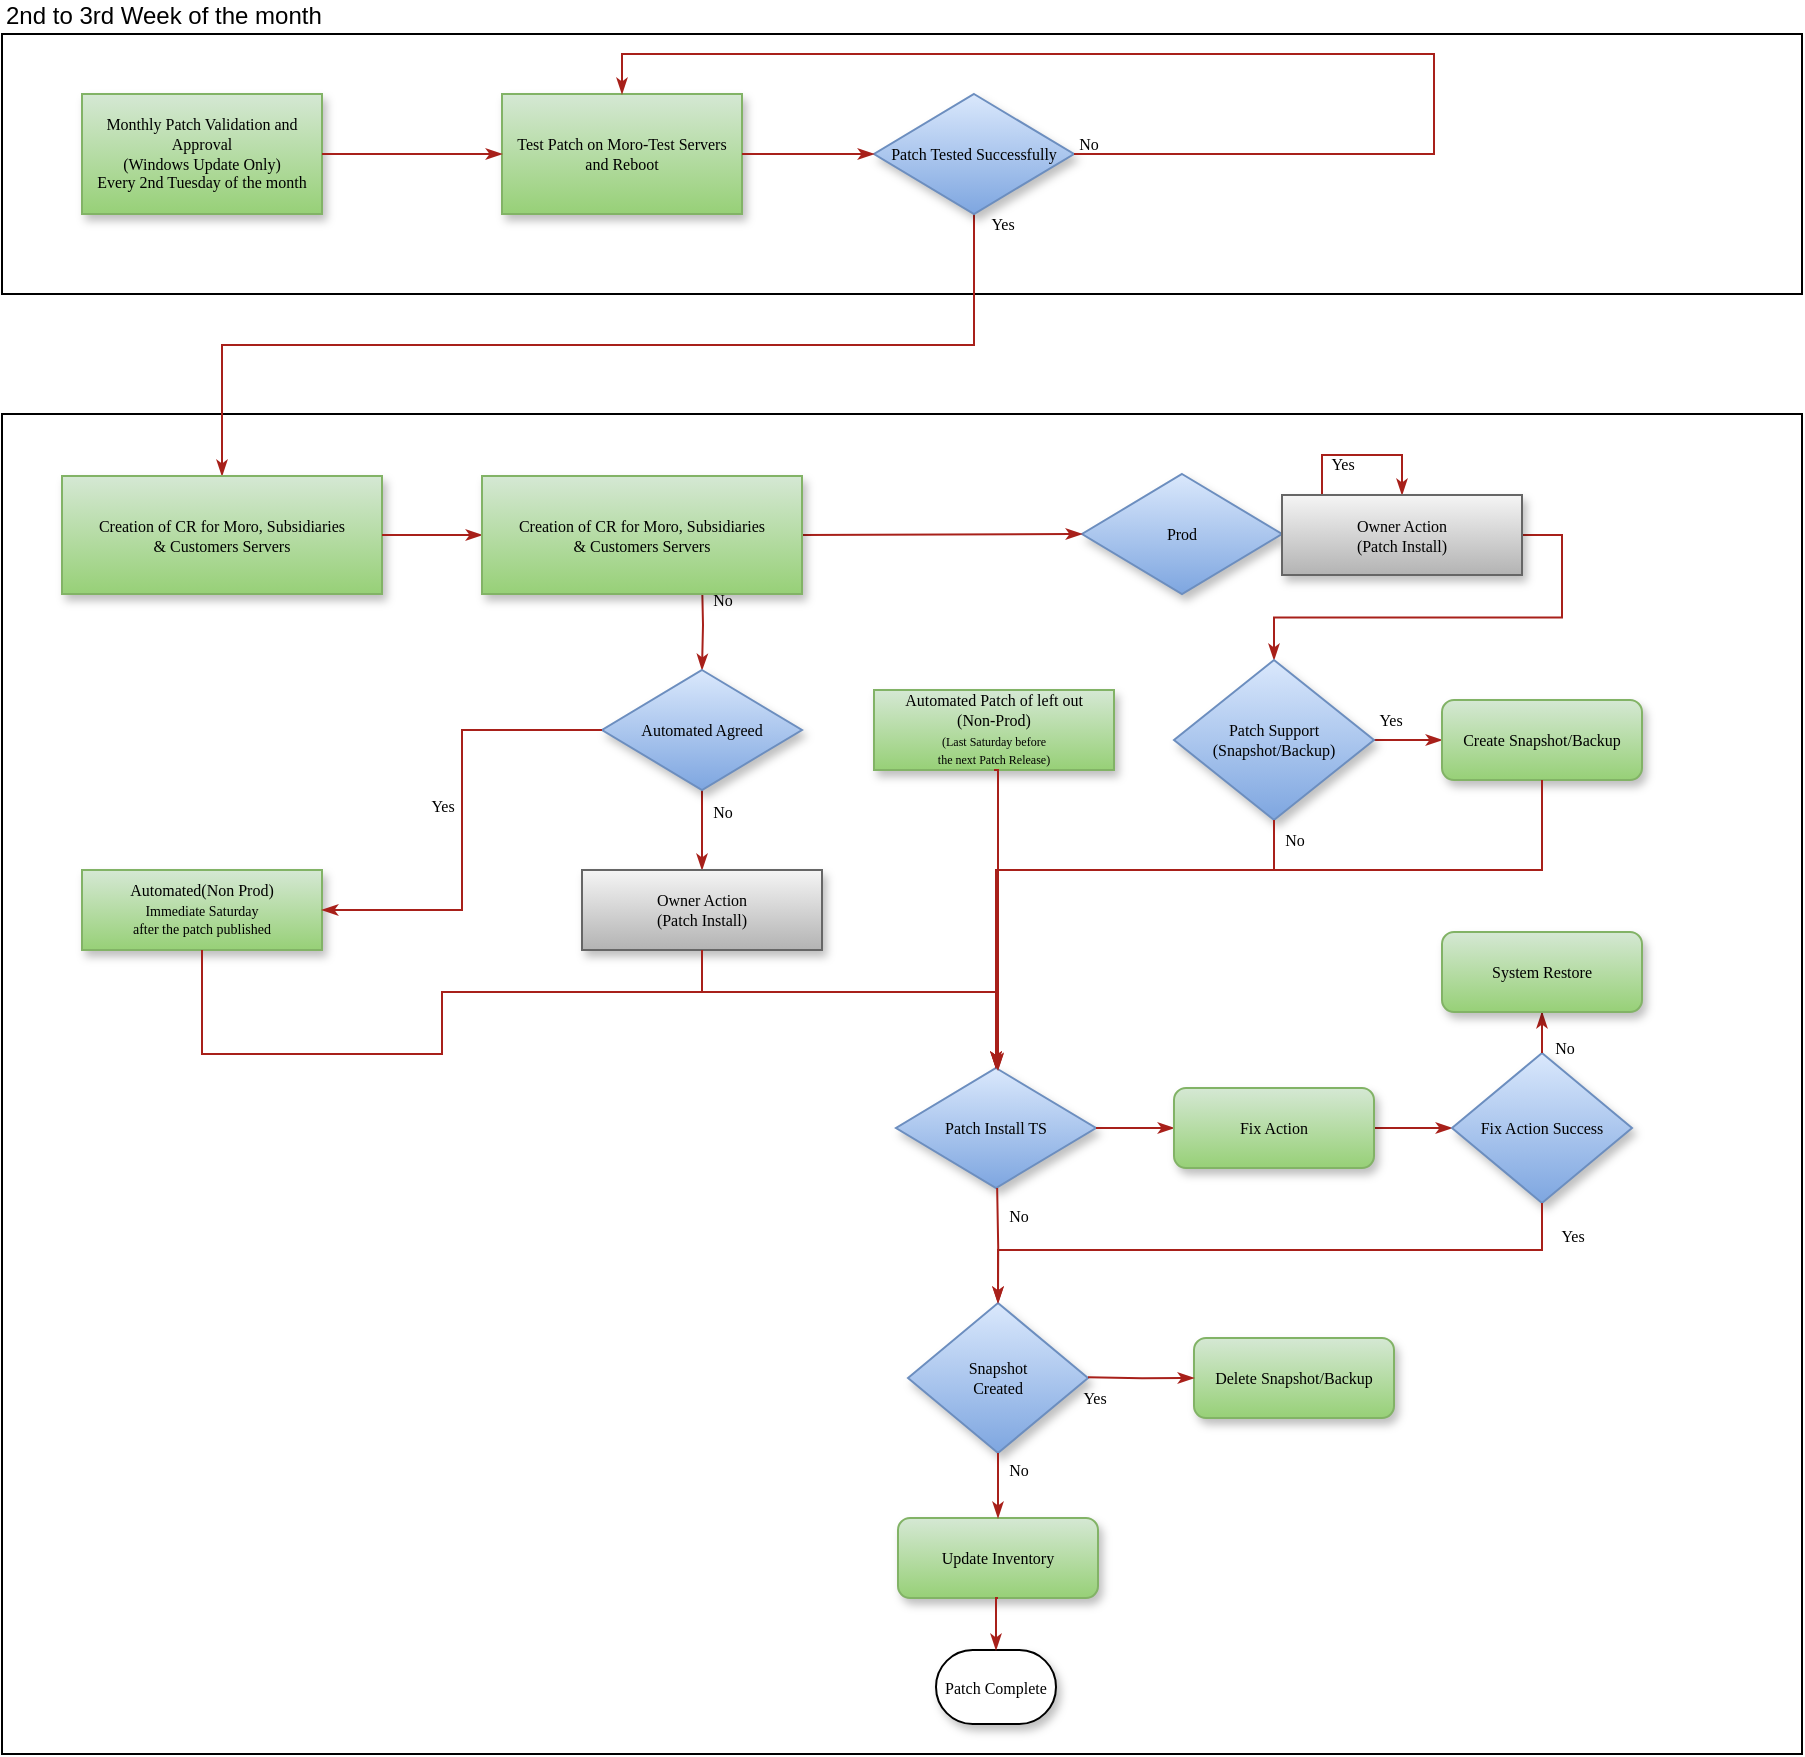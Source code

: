 <mxfile version="22.1.15" type="github">
  <diagram name="Page-1" id="Tljo83vDUWO-DJYBNV3H">
    <mxGraphModel dx="956" dy="541" grid="1" gridSize="10" guides="1" tooltips="1" connect="1" arrows="1" fold="1" page="1" pageScale="1" pageWidth="1100" pageHeight="850" math="0" shadow="0">
      <root>
        <mxCell id="0" />
        <mxCell id="1" parent="0" />
        <mxCell id="nDvihrp2ujsLI_aoQkw4-47" value="" style="rounded=0;whiteSpace=wrap;html=1;" vertex="1" parent="1">
          <mxGeometry x="40" y="230" width="900" height="670" as="geometry" />
        </mxCell>
        <mxCell id="nDvihrp2ujsLI_aoQkw4-44" value="2nd to 3rd Week of the month" style="rounded=0;whiteSpace=wrap;html=1;align=left;labelPosition=center;verticalLabelPosition=top;verticalAlign=bottom;" vertex="1" parent="1">
          <mxGeometry x="40" y="40" width="900" height="130" as="geometry" />
        </mxCell>
        <mxCell id="nDvihrp2ujsLI_aoQkw4-1" value="Yes" style="edgeStyle=orthogonalEdgeStyle;rounded=0;html=1;labelBackgroundColor=none;startSize=5;endArrow=classicThin;endFill=1;endSize=5;jettySize=auto;orthogonalLoop=1;strokeWidth=1;fontFamily=Verdana;fontSize=8;entryX=0.5;entryY=0;entryDx=0;entryDy=0;strokeColor=#A8201A;fontColor=default;exitX=0.5;exitY=1;exitDx=0;exitDy=0;" edge="1" parent="1" source="nDvihrp2ujsLI_aoQkw4-42" target="nDvihrp2ujsLI_aoQkw4-14">
          <mxGeometry x="-0.982" y="14" relative="1" as="geometry">
            <mxPoint as="offset" />
          </mxGeometry>
        </mxCell>
        <mxCell id="nDvihrp2ujsLI_aoQkw4-2" value="Monthly Patch Validation and Approval&lt;br style=&quot;border-color: var(--border-color);&quot;&gt;(Windows Update Only)&lt;br&gt;Every 2nd Tuesday of the month" style="rounded=0;whiteSpace=wrap;html=1;shadow=1;labelBackgroundColor=none;strokeWidth=1;fontFamily=Verdana;fontSize=8;align=center;fillColor=#d5e8d4;strokeColor=#82b366;gradientColor=#97d077;" vertex="1" parent="1">
          <mxGeometry x="80" y="70" width="120" height="60" as="geometry" />
        </mxCell>
        <mxCell id="nDvihrp2ujsLI_aoQkw4-3" value="No" style="edgeStyle=orthogonalEdgeStyle;rounded=0;html=1;labelBackgroundColor=none;startSize=5;endArrow=classicThin;endFill=1;endSize=5;jettySize=auto;orthogonalLoop=1;strokeWidth=1;fontFamily=Verdana;fontSize=8;entryX=0.5;entryY=0;entryDx=0;entryDy=0;strokeColor=#A8201A;fontColor=default;" edge="1" parent="1" target="nDvihrp2ujsLI_aoQkw4-16">
          <mxGeometry x="-0.517" y="10" relative="1" as="geometry">
            <mxPoint as="offset" />
            <Array as="points" />
            <mxPoint x="390" y="312.0" as="sourcePoint" />
          </mxGeometry>
        </mxCell>
        <mxCell id="nDvihrp2ujsLI_aoQkw4-4" value="Prod" style="rhombus;whiteSpace=wrap;html=1;rounded=0;shadow=1;labelBackgroundColor=none;strokeWidth=1;fontFamily=Verdana;fontSize=8;align=center;fillColor=#dae8fc;strokeColor=#6c8ebf;gradientColor=#7ea6e0;" vertex="1" parent="1">
          <mxGeometry x="580" y="260" width="100" height="60" as="geometry" />
        </mxCell>
        <mxCell id="nDvihrp2ujsLI_aoQkw4-5" value="Yes" style="edgeStyle=orthogonalEdgeStyle;rounded=0;html=1;labelBackgroundColor=none;startSize=5;endArrow=classicThin;endFill=1;endSize=5;jettySize=auto;orthogonalLoop=1;strokeWidth=1;fontFamily=Verdana;fontSize=8;strokeColor=#A8201A;fontColor=default;" edge="1" parent="1" source="nDvihrp2ujsLI_aoQkw4-11" target="nDvihrp2ujsLI_aoQkw4-7">
          <mxGeometry x="-0.667" y="10" relative="1" as="geometry">
            <mxPoint as="offset" />
          </mxGeometry>
        </mxCell>
        <mxCell id="nDvihrp2ujsLI_aoQkw4-6" value="" style="edgeStyle=orthogonalEdgeStyle;rounded=0;html=1;labelBackgroundColor=none;startSize=5;endArrow=classicThin;endFill=1;endSize=5;jettySize=auto;orthogonalLoop=1;strokeWidth=1;fontFamily=Verdana;fontSize=8;exitX=1;exitY=0.5;exitDx=0;exitDy=0;entryX=0.5;entryY=0;entryDx=0;entryDy=0;strokeColor=#A8201A;fontColor=default;" edge="1" parent="1" source="nDvihrp2ujsLI_aoQkw4-13" target="nDvihrp2ujsLI_aoQkw4-11">
          <mxGeometry x="-0.011" y="-10" relative="1" as="geometry">
            <mxPoint x="618" y="298" as="targetPoint" />
            <Array as="points" />
            <mxPoint x="10" y="10" as="offset" />
          </mxGeometry>
        </mxCell>
        <mxCell id="nDvihrp2ujsLI_aoQkw4-7" value="Create Snapshot/Backup" style="rounded=1;whiteSpace=wrap;html=1;shadow=1;labelBackgroundColor=none;strokeWidth=1;fontFamily=Verdana;fontSize=8;align=center;fillColor=#d5e8d4;strokeColor=#82b366;gradientColor=#97d077;" vertex="1" parent="1">
          <mxGeometry x="760" y="373" width="100" height="40" as="geometry" />
        </mxCell>
        <mxCell id="nDvihrp2ujsLI_aoQkw4-8" value="Automated(Non Prod)&lt;br&gt;&lt;font style=&quot;font-size: 7px;&quot;&gt;Immediate Saturday&lt;br&gt;after the patch published&lt;/font&gt;" style="whiteSpace=wrap;html=1;rounded=0;shadow=1;labelBackgroundColor=none;strokeWidth=1;fontFamily=Verdana;fontSize=8;align=center;fillColor=#d5e8d4;strokeColor=#82b366;gradientColor=#97d077;" vertex="1" parent="1">
          <mxGeometry x="80" y="458" width="120" height="40" as="geometry" />
        </mxCell>
        <mxCell id="nDvihrp2ujsLI_aoQkw4-9" value="No" style="edgeStyle=orthogonalEdgeStyle;rounded=0;html=1;labelBackgroundColor=none;startSize=5;endArrow=classicThin;endFill=1;endSize=5;jettySize=auto;orthogonalLoop=1;strokeWidth=1;fontFamily=Verdana;fontSize=8;exitX=0.5;exitY=1;exitDx=0;exitDy=0;entryX=0.5;entryY=0;entryDx=0;entryDy=0;strokeColor=#A8201A;fontColor=default;" edge="1" parent="1" source="nDvihrp2ujsLI_aoQkw4-16" target="nDvihrp2ujsLI_aoQkw4-10">
          <mxGeometry x="-0.467" y="10" relative="1" as="geometry">
            <mxPoint x="350" y="453" as="targetPoint" />
            <Array as="points" />
            <mxPoint as="offset" />
          </mxGeometry>
        </mxCell>
        <mxCell id="nDvihrp2ujsLI_aoQkw4-10" value="Owner Action&lt;br&gt;(Patch Install)" style="whiteSpace=wrap;html=1;rounded=0;shadow=1;labelBackgroundColor=none;strokeWidth=1;fontFamily=Verdana;fontSize=8;align=center;spacing=6;fillColor=#f5f5f5;strokeColor=#666666;gradientColor=#b3b3b3;" vertex="1" parent="1">
          <mxGeometry x="330" y="458" width="120" height="40" as="geometry" />
        </mxCell>
        <mxCell id="nDvihrp2ujsLI_aoQkw4-11" value="Patch Support&lt;br&gt;(Snapshot/Backup)" style="rhombus;whiteSpace=wrap;html=1;rounded=0;shadow=1;labelBackgroundColor=none;strokeWidth=1;fontFamily=Verdana;fontSize=8;align=center;fillColor=#dae8fc;strokeColor=#6c8ebf;gradientColor=#7ea6e0;" vertex="1" parent="1">
          <mxGeometry x="626" y="353" width="100" height="80" as="geometry" />
        </mxCell>
        <mxCell id="nDvihrp2ujsLI_aoQkw4-12" value="Yes" style="edgeStyle=orthogonalEdgeStyle;rounded=0;html=1;labelBackgroundColor=none;startSize=5;endArrow=classicThin;endFill=1;endSize=5;jettySize=auto;orthogonalLoop=1;strokeWidth=1;fontFamily=Verdana;fontSize=8;strokeColor=#A8201A;fontColor=default;exitX=1;exitY=0.5;exitDx=0;exitDy=0;" edge="1" parent="1" source="nDvihrp2ujsLI_aoQkw4-4" target="nDvihrp2ujsLI_aoQkw4-13">
          <mxGeometry x="-0.067" y="-10" relative="1" as="geometry">
            <mxPoint x="630" y="292" as="targetPoint" />
            <Array as="points" />
            <mxPoint as="offset" />
            <mxPoint x="440.0" y="282.0" as="sourcePoint" />
          </mxGeometry>
        </mxCell>
        <mxCell id="nDvihrp2ujsLI_aoQkw4-13" value="Owner Action&lt;br style=&quot;border-color: var(--border-color);&quot;&gt;(Patch Install)" style="whiteSpace=wrap;html=1;rounded=0;shadow=1;labelBackgroundColor=none;strokeWidth=1;fontFamily=Verdana;fontSize=8;align=center;fillColor=#f5f5f5;strokeColor=#666666;gradientColor=#b3b3b3;" vertex="1" parent="1">
          <mxGeometry x="680" y="270.5" width="120" height="40" as="geometry" />
        </mxCell>
        <mxCell id="nDvihrp2ujsLI_aoQkw4-14" value="Creation of CR for Moro, Subsidiaries&lt;br/&gt;&amp;amp; Customers Servers" style="whiteSpace=wrap;html=1;rounded=0;shadow=1;labelBackgroundColor=none;strokeWidth=1;fontFamily=Verdana;fontSize=8;align=center;fillColor=#d5e8d4;strokeColor=#82b366;gradientColor=#97d077;" vertex="1" parent="1">
          <mxGeometry x="70" y="261" width="160" height="59" as="geometry" />
        </mxCell>
        <mxCell id="nDvihrp2ujsLI_aoQkw4-15" style="edgeStyle=orthogonalEdgeStyle;rounded=0;html=1;labelBackgroundColor=none;startSize=5;endArrow=classicThin;endFill=1;endSize=5;jettySize=auto;orthogonalLoop=1;strokeWidth=1;fontFamily=Verdana;fontSize=8;exitX=1;exitY=0.5;exitDx=0;exitDy=0;strokeColor=#A8201A;fontColor=default;" edge="1" parent="1" source="nDvihrp2ujsLI_aoQkw4-57">
          <mxGeometry relative="1" as="geometry">
            <mxPoint x="520" y="1032" as="sourcePoint" />
            <mxPoint x="580" y="290" as="targetPoint" />
          </mxGeometry>
        </mxCell>
        <mxCell id="nDvihrp2ujsLI_aoQkw4-16" value="Automated Agreed" style="rhombus;whiteSpace=wrap;html=1;rounded=0;shadow=1;labelBackgroundColor=none;strokeWidth=1;fontFamily=Verdana;fontSize=8;align=center;fillColor=#dae8fc;strokeColor=#6c8ebf;gradientColor=#7ea6e0;" vertex="1" parent="1">
          <mxGeometry x="340" y="358" width="100" height="60" as="geometry" />
        </mxCell>
        <mxCell id="nDvihrp2ujsLI_aoQkw4-17" value="Yes" style="edgeStyle=orthogonalEdgeStyle;rounded=0;html=1;labelBackgroundColor=none;startSize=5;endArrow=classicThin;endFill=1;endSize=5;jettySize=auto;orthogonalLoop=1;strokeWidth=1;fontFamily=Verdana;fontSize=8;entryX=1;entryY=0.5;entryDx=0;entryDy=0;exitX=0;exitY=0.5;exitDx=0;exitDy=0;strokeColor=#A8201A;fontColor=default;" edge="1" parent="1" source="nDvihrp2ujsLI_aoQkw4-16" target="nDvihrp2ujsLI_aoQkw4-8">
          <mxGeometry x="-0.067" y="-10" relative="1" as="geometry">
            <mxPoint x="280" y="338" as="targetPoint" />
            <Array as="points" />
            <mxPoint as="offset" />
            <mxPoint x="300" y="388" as="sourcePoint" />
          </mxGeometry>
        </mxCell>
        <mxCell id="nDvihrp2ujsLI_aoQkw4-18" value="Patch Install TS" style="rhombus;whiteSpace=wrap;html=1;rounded=0;shadow=1;labelBackgroundColor=none;strokeWidth=1;fontFamily=Verdana;fontSize=8;align=center;fillColor=#dae8fc;strokeColor=#6c8ebf;gradientColor=#7ea6e0;" vertex="1" parent="1">
          <mxGeometry x="487" y="557" width="100" height="60" as="geometry" />
        </mxCell>
        <mxCell id="nDvihrp2ujsLI_aoQkw4-19" value="" style="edgeStyle=orthogonalEdgeStyle;rounded=0;html=1;labelBackgroundColor=none;startSize=5;endArrow=classicThin;endFill=1;endSize=5;jettySize=auto;orthogonalLoop=1;strokeWidth=1;fontFamily=Verdana;fontSize=8;exitX=0.5;exitY=1;exitDx=0;exitDy=0;entryX=0.5;entryY=0;entryDx=0;entryDy=0;strokeColor=#A8201A;fontColor=default;" edge="1" parent="1" source="nDvihrp2ujsLI_aoQkw4-8" target="nDvihrp2ujsLI_aoQkw4-18">
          <mxGeometry x="-0.517" y="10" relative="1" as="geometry">
            <mxPoint as="offset" />
            <mxPoint x="110" y="409" as="sourcePoint" />
            <mxPoint x="509" y="519" as="targetPoint" />
            <Array as="points">
              <mxPoint x="140" y="550" />
              <mxPoint x="260" y="550" />
              <mxPoint x="260" y="519" />
              <mxPoint x="537" y="519" />
            </Array>
          </mxGeometry>
        </mxCell>
        <mxCell id="nDvihrp2ujsLI_aoQkw4-20" value="" style="edgeStyle=orthogonalEdgeStyle;rounded=0;html=1;labelBackgroundColor=none;startSize=5;endArrow=classicThin;endFill=1;endSize=5;jettySize=auto;orthogonalLoop=1;strokeWidth=1;fontFamily=Verdana;fontSize=8;entryX=0;entryY=0.5;entryDx=0;entryDy=0;exitX=1;exitY=0.5;exitDx=0;exitDy=0;strokeColor=#A8201A;fontColor=default;" edge="1" parent="1" source="nDvihrp2ujsLI_aoQkw4-39" target="nDvihrp2ujsLI_aoQkw4-22">
          <mxGeometry x="0.231" y="-21" relative="1" as="geometry">
            <mxPoint x="158" y="378" as="targetPoint" />
            <Array as="points" />
            <mxPoint as="offset" />
            <mxPoint x="328" y="378" as="sourcePoint" />
          </mxGeometry>
        </mxCell>
        <mxCell id="nDvihrp2ujsLI_aoQkw4-21" value="No" style="edgeStyle=orthogonalEdgeStyle;rounded=0;html=1;labelBackgroundColor=none;startSize=5;endArrow=classicThin;endFill=1;endSize=5;jettySize=auto;orthogonalLoop=1;strokeWidth=1;fontFamily=Verdana;fontSize=8;exitX=0.5;exitY=1;exitDx=0;exitDy=0;strokeColor=#A8201A;fontColor=default;" edge="1" parent="1" source="nDvihrp2ujsLI_aoQkw4-11" target="nDvihrp2ujsLI_aoQkw4-18">
          <mxGeometry x="-0.929" y="10" relative="1" as="geometry">
            <mxPoint as="offset" />
            <mxPoint x="727.66" y="433" as="sourcePoint" />
            <mxPoint x="368" y="468" as="targetPoint" />
            <Array as="points">
              <mxPoint x="676" y="458" />
              <mxPoint x="537" y="458" />
            </Array>
          </mxGeometry>
        </mxCell>
        <mxCell id="nDvihrp2ujsLI_aoQkw4-22" value="Fix Action Success" style="rhombus;whiteSpace=wrap;html=1;rounded=0;shadow=1;labelBackgroundColor=none;strokeWidth=1;fontFamily=Verdana;fontSize=8;align=center;fillColor=#dae8fc;strokeColor=#6c8ebf;gradientColor=#7ea6e0;" vertex="1" parent="1">
          <mxGeometry x="765" y="549.5" width="90" height="75" as="geometry" />
        </mxCell>
        <mxCell id="nDvihrp2ujsLI_aoQkw4-23" style="edgeStyle=orthogonalEdgeStyle;rounded=0;html=1;labelBackgroundColor=none;startSize=5;endArrow=classicThin;endFill=1;endSize=5;jettySize=auto;orthogonalLoop=1;strokeWidth=1;fontFamily=Verdana;fontSize=8;exitX=0.5;exitY=1;exitDx=0;exitDy=0;strokeColor=#A8201A;fontColor=default;" edge="1" parent="1" source="nDvihrp2ujsLI_aoQkw4-7">
          <mxGeometry relative="1" as="geometry">
            <mxPoint x="928.5" y="412" as="sourcePoint" />
            <mxPoint x="538" y="558" as="targetPoint" />
            <Array as="points">
              <mxPoint x="810" y="458" />
              <mxPoint x="538" y="458" />
            </Array>
          </mxGeometry>
        </mxCell>
        <mxCell id="nDvihrp2ujsLI_aoQkw4-24" value="No" style="edgeStyle=orthogonalEdgeStyle;rounded=0;html=1;labelBackgroundColor=none;startSize=5;endArrow=classicThin;endFill=1;endSize=5;jettySize=auto;orthogonalLoop=1;strokeWidth=1;fontFamily=Verdana;fontSize=8;strokeColor=#A8201A;fontColor=default;" edge="1" parent="1" source="nDvihrp2ujsLI_aoQkw4-22" target="nDvihrp2ujsLI_aoQkw4-32">
          <mxGeometry x="-0.916" y="-11" relative="1" as="geometry">
            <mxPoint x="866" y="546" as="sourcePoint" />
            <mxPoint x="596" y="718" as="targetPoint" />
            <mxPoint as="offset" />
          </mxGeometry>
        </mxCell>
        <mxCell id="nDvihrp2ujsLI_aoQkw4-25" value="Delete Snapshot/Backup" style="rounded=1;whiteSpace=wrap;html=1;shadow=1;labelBackgroundColor=none;strokeWidth=1;fontFamily=Verdana;fontSize=8;align=center;fillColor=#d5e8d4;strokeColor=#82b366;gradientColor=#97d077;" vertex="1" parent="1">
          <mxGeometry x="636" y="692" width="100" height="40" as="geometry" />
        </mxCell>
        <mxCell id="nDvihrp2ujsLI_aoQkw4-26" value="Yes" style="edgeStyle=orthogonalEdgeStyle;rounded=0;html=1;labelBackgroundColor=none;startSize=5;endArrow=classicThin;endFill=1;endSize=5;jettySize=auto;orthogonalLoop=1;strokeWidth=1;fontFamily=Verdana;fontSize=8;exitX=0.5;exitY=1;exitDx=0;exitDy=0;entryX=0.5;entryY=0;entryDx=0;entryDy=0;strokeColor=#A8201A;fontColor=default;" edge="1" parent="1" source="nDvihrp2ujsLI_aoQkw4-22" target="nDvihrp2ujsLI_aoQkw4-33">
          <mxGeometry x="-0.896" y="15" relative="1" as="geometry">
            <mxPoint x="538" y="678" as="targetPoint" />
            <Array as="points">
              <mxPoint x="810" y="648" />
              <mxPoint x="538" y="648" />
            </Array>
            <mxPoint as="offset" />
            <mxPoint x="748" y="628" as="sourcePoint" />
          </mxGeometry>
        </mxCell>
        <mxCell id="nDvihrp2ujsLI_aoQkw4-27" value="Update Inventory&lt;br&gt;" style="rounded=1;whiteSpace=wrap;html=1;shadow=1;labelBackgroundColor=none;strokeWidth=1;fontFamily=Verdana;fontSize=8;align=center;fillColor=#d5e8d4;strokeColor=#82b366;gradientColor=#97d077;" vertex="1" parent="1">
          <mxGeometry x="488" y="782" width="100" height="40" as="geometry" />
        </mxCell>
        <mxCell id="nDvihrp2ujsLI_aoQkw4-28" value="Patch Complete" style="strokeWidth=1;html=1;shape=mxgraph.flowchart.terminator;whiteSpace=wrap;rounded=0;shadow=1;labelBackgroundColor=none;fontFamily=Verdana;fontSize=8;align=center;" vertex="1" parent="1">
          <mxGeometry x="507" y="848" width="60" height="37" as="geometry" />
        </mxCell>
        <mxCell id="nDvihrp2ujsLI_aoQkw4-29" value="Automated Patch of left out&lt;br style=&quot;border-color: var(--border-color);&quot;&gt;(Non-Prod)&lt;br style=&quot;border-color: var(--border-color);&quot;&gt;&lt;font style=&quot;border-color: var(--border-color); font-size: 6px;&quot;&gt;(Last Saturday before&lt;br style=&quot;border-color: var(--border-color);&quot;&gt;the next Patch Release)&lt;/font&gt;" style="whiteSpace=wrap;html=1;rounded=0;shadow=1;labelBackgroundColor=none;strokeWidth=1;fontFamily=Verdana;fontSize=8;align=center;fillColor=#d5e8d4;strokeColor=#82b366;gradientColor=#97d077;" vertex="1" parent="1">
          <mxGeometry x="476" y="368" width="120" height="40" as="geometry" />
        </mxCell>
        <mxCell id="nDvihrp2ujsLI_aoQkw4-30" value="" style="edgeStyle=orthogonalEdgeStyle;rounded=0;html=1;labelBackgroundColor=none;startSize=5;endArrow=classicThin;endFill=1;endSize=5;jettySize=auto;orthogonalLoop=1;strokeWidth=1;fontFamily=Verdana;fontSize=8;exitX=0.5;exitY=1;exitDx=0;exitDy=0;strokeColor=#A8201A;fontColor=default;" edge="1" parent="1" source="nDvihrp2ujsLI_aoQkw4-29" target="nDvihrp2ujsLI_aoQkw4-18">
          <mxGeometry x="0.019" y="-10" relative="1" as="geometry">
            <mxPoint x="527" y="490.5" as="targetPoint" />
            <Array as="points">
              <mxPoint x="538" y="408" />
            </Array>
            <mxPoint as="offset" />
            <mxPoint x="527" y="410.5" as="sourcePoint" />
          </mxGeometry>
        </mxCell>
        <mxCell id="nDvihrp2ujsLI_aoQkw4-31" value="" style="edgeStyle=orthogonalEdgeStyle;rounded=0;html=1;labelBackgroundColor=none;startSize=5;endArrow=classicThin;endFill=1;endSize=5;jettySize=auto;orthogonalLoop=1;strokeWidth=1;fontFamily=Verdana;fontSize=8;exitX=0.5;exitY=1;exitDx=0;exitDy=0;entryX=0.5;entryY=0;entryDx=0;entryDy=0;strokeColor=#A8201A;fontColor=default;" edge="1" parent="1" source="nDvihrp2ujsLI_aoQkw4-10" target="nDvihrp2ujsLI_aoQkw4-18">
          <mxGeometry x="-0.467" y="10" relative="1" as="geometry">
            <mxPoint x="360" y="499" as="sourcePoint" />
            <mxPoint x="560" y="578" as="targetPoint" />
            <Array as="points">
              <mxPoint x="390" y="519" />
              <mxPoint x="537" y="519" />
            </Array>
            <mxPoint as="offset" />
          </mxGeometry>
        </mxCell>
        <mxCell id="nDvihrp2ujsLI_aoQkw4-32" value="System Restore" style="rounded=1;whiteSpace=wrap;html=1;shadow=1;labelBackgroundColor=none;strokeWidth=1;fontFamily=Verdana;fontSize=8;align=center;fillColor=#d5e8d4;strokeColor=#82b366;gradientColor=#97d077;" vertex="1" parent="1">
          <mxGeometry x="760" y="489" width="100" height="40" as="geometry" />
        </mxCell>
        <mxCell id="nDvihrp2ujsLI_aoQkw4-33" value="Snapshot&lt;br&gt;Created" style="rhombus;whiteSpace=wrap;html=1;rounded=0;shadow=1;labelBackgroundColor=none;strokeWidth=1;fontFamily=Verdana;fontSize=8;align=center;fillColor=#dae8fc;strokeColor=#6c8ebf;gradientColor=#7ea6e0;" vertex="1" parent="1">
          <mxGeometry x="493" y="674.5" width="90" height="75" as="geometry" />
        </mxCell>
        <mxCell id="nDvihrp2ujsLI_aoQkw4-34" value="Yes" style="edgeStyle=orthogonalEdgeStyle;rounded=0;html=1;labelBackgroundColor=none;startSize=5;endArrow=classicThin;endFill=1;endSize=5;jettySize=auto;orthogonalLoop=1;strokeWidth=1;fontFamily=Verdana;fontSize=8;exitX=1;exitY=0.5;exitDx=0;exitDy=0;strokeColor=#A8201A;fontColor=default;" edge="1" parent="1" target="nDvihrp2ujsLI_aoQkw4-25">
          <mxGeometry x="-0.89" y="-10" relative="1" as="geometry">
            <mxPoint x="640" y="712" as="targetPoint" />
            <Array as="points" />
            <mxPoint as="offset" />
            <mxPoint x="583" y="711.58" as="sourcePoint" />
          </mxGeometry>
        </mxCell>
        <mxCell id="nDvihrp2ujsLI_aoQkw4-35" value="No" style="edgeStyle=orthogonalEdgeStyle;rounded=0;html=1;labelBackgroundColor=none;startSize=5;endArrow=classicThin;endFill=1;endSize=5;jettySize=auto;orthogonalLoop=1;strokeWidth=1;fontFamily=Verdana;fontSize=8;entryX=0.5;entryY=0;entryDx=0;entryDy=0;strokeColor=#A8201A;fontColor=default;" edge="1" parent="1" target="nDvihrp2ujsLI_aoQkw4-33">
          <mxGeometry x="-0.517" y="10" relative="1" as="geometry">
            <mxPoint as="offset" />
            <mxPoint x="537.58" y="617" as="sourcePoint" />
            <mxPoint x="537.58" y="707" as="targetPoint" />
            <Array as="points" />
          </mxGeometry>
        </mxCell>
        <mxCell id="nDvihrp2ujsLI_aoQkw4-36" value="No" style="edgeStyle=orthogonalEdgeStyle;rounded=0;html=1;labelBackgroundColor=none;startSize=5;endArrow=classicThin;endFill=1;endSize=5;jettySize=auto;orthogonalLoop=1;strokeWidth=1;fontFamily=Verdana;fontSize=8;exitX=0.5;exitY=1;exitDx=0;exitDy=0;entryX=0.5;entryY=0;entryDx=0;entryDy=0;strokeColor=#A8201A;fontColor=default;" edge="1" parent="1" source="nDvihrp2ujsLI_aoQkw4-33" target="nDvihrp2ujsLI_aoQkw4-27">
          <mxGeometry x="-0.517" y="10" relative="1" as="geometry">
            <mxPoint as="offset" />
            <mxPoint x="388" y="749.5" as="sourcePoint" />
            <mxPoint x="388" y="840" as="targetPoint" />
            <Array as="points" />
          </mxGeometry>
        </mxCell>
        <mxCell id="nDvihrp2ujsLI_aoQkw4-37" value="" style="edgeStyle=orthogonalEdgeStyle;rounded=0;html=1;labelBackgroundColor=none;startSize=5;endArrow=classicThin;endFill=1;endSize=5;jettySize=auto;orthogonalLoop=1;strokeWidth=1;fontFamily=Verdana;fontSize=8;exitX=0.5;exitY=1;exitDx=0;exitDy=0;entryX=0.5;entryY=0;entryDx=0;entryDy=0;entryPerimeter=0;strokeColor=#A8201A;fontColor=default;" edge="1" parent="1" source="nDvihrp2ujsLI_aoQkw4-27" target="nDvihrp2ujsLI_aoQkw4-28">
          <mxGeometry x="0.019" y="-10" relative="1" as="geometry">
            <mxPoint x="538" y="862" as="targetPoint" />
            <Array as="points" />
            <mxPoint as="offset" />
            <mxPoint x="768" y="872" as="sourcePoint" />
          </mxGeometry>
        </mxCell>
        <mxCell id="nDvihrp2ujsLI_aoQkw4-38" value="" style="edgeStyle=orthogonalEdgeStyle;rounded=0;html=1;labelBackgroundColor=none;startSize=5;endArrow=classicThin;endFill=1;endSize=5;jettySize=auto;orthogonalLoop=1;strokeWidth=1;fontFamily=Verdana;fontSize=8;entryX=0;entryY=0.5;entryDx=0;entryDy=0;exitX=1;exitY=0.5;exitDx=0;exitDy=0;strokeColor=#A8201A;fontColor=default;" edge="1" parent="1" source="nDvihrp2ujsLI_aoQkw4-18" target="nDvihrp2ujsLI_aoQkw4-39">
          <mxGeometry x="-0.89" y="-10" relative="1" as="geometry">
            <mxPoint x="765" y="587" as="targetPoint" />
            <Array as="points" />
            <mxPoint as="offset" />
            <mxPoint x="587" y="587" as="sourcePoint" />
          </mxGeometry>
        </mxCell>
        <mxCell id="nDvihrp2ujsLI_aoQkw4-39" value="Fix Action" style="rounded=1;whiteSpace=wrap;html=1;shadow=1;labelBackgroundColor=none;strokeWidth=1;fontFamily=Verdana;fontSize=8;align=center;fillColor=#d5e8d4;strokeColor=#82b366;gradientColor=#97d077;" vertex="1" parent="1">
          <mxGeometry x="626" y="567" width="100" height="40" as="geometry" />
        </mxCell>
        <mxCell id="nDvihrp2ujsLI_aoQkw4-41" value="Test Patch on Moro-Test Servers and Reboot" style="rounded=0;whiteSpace=wrap;html=1;shadow=1;labelBackgroundColor=none;strokeWidth=1;fontFamily=Verdana;fontSize=8;align=center;fillColor=#d5e8d4;strokeColor=#82b366;gradientColor=#97d077;" vertex="1" parent="1">
          <mxGeometry x="290" y="70" width="120" height="60" as="geometry" />
        </mxCell>
        <mxCell id="nDvihrp2ujsLI_aoQkw4-48" value="" style="edgeStyle=orthogonalEdgeStyle;rounded=0;html=1;labelBackgroundColor=none;startSize=5;endArrow=classicThin;endFill=1;endSize=5;jettySize=auto;orthogonalLoop=1;strokeWidth=1;fontFamily=Verdana;fontSize=8;strokeColor=#A8201A;fontColor=default;exitX=1;exitY=0.5;exitDx=0;exitDy=0;" edge="1" parent="1" source="nDvihrp2ujsLI_aoQkw4-2">
          <mxGeometry relative="1" as="geometry">
            <mxPoint x="320" y="115" as="sourcePoint" />
            <mxPoint x="290" y="100" as="targetPoint" />
          </mxGeometry>
        </mxCell>
        <mxCell id="nDvihrp2ujsLI_aoQkw4-42" value="Patch Tested Successfully" style="rhombus;whiteSpace=wrap;html=1;rounded=0;shadow=1;labelBackgroundColor=none;strokeWidth=1;fontFamily=Verdana;fontSize=8;align=center;fillColor=#dae8fc;strokeColor=#6c8ebf;gradientColor=#7ea6e0;" vertex="1" parent="1">
          <mxGeometry x="476" y="70" width="100" height="60" as="geometry" />
        </mxCell>
        <mxCell id="nDvihrp2ujsLI_aoQkw4-52" value="" style="edgeStyle=orthogonalEdgeStyle;rounded=0;html=1;labelBackgroundColor=none;startSize=5;endArrow=classicThin;endFill=1;endSize=5;jettySize=auto;orthogonalLoop=1;strokeWidth=1;fontFamily=Verdana;fontSize=8;strokeColor=#A8201A;fontColor=default;exitX=1;exitY=0.5;exitDx=0;exitDy=0;" edge="1" parent="1" source="nDvihrp2ujsLI_aoQkw4-41" target="nDvihrp2ujsLI_aoQkw4-42">
          <mxGeometry relative="1" as="geometry">
            <mxPoint x="550" y="115" as="sourcePoint" />
            <mxPoint x="640" y="114.58" as="targetPoint" />
          </mxGeometry>
        </mxCell>
        <mxCell id="nDvihrp2ujsLI_aoQkw4-55" value="No" style="edgeStyle=orthogonalEdgeStyle;rounded=0;html=1;labelBackgroundColor=none;startSize=5;endArrow=classicThin;endFill=1;endSize=5;jettySize=auto;orthogonalLoop=1;strokeWidth=1;fontFamily=Verdana;fontSize=8;strokeColor=#A8201A;fontColor=default;exitX=1;exitY=0.5;exitDx=0;exitDy=0;entryX=0.5;entryY=0;entryDx=0;entryDy=0;" edge="1" parent="1" source="nDvihrp2ujsLI_aoQkw4-42" target="nDvihrp2ujsLI_aoQkw4-41">
          <mxGeometry x="-0.978" y="5" relative="1" as="geometry">
            <mxPoint x="550" y="125" as="sourcePoint" />
            <mxPoint x="646" y="125" as="targetPoint" />
            <Array as="points">
              <mxPoint x="756" y="100" />
              <mxPoint x="756" y="50" />
              <mxPoint x="350" y="50" />
            </Array>
            <mxPoint as="offset" />
          </mxGeometry>
        </mxCell>
        <mxCell id="nDvihrp2ujsLI_aoQkw4-58" value="" style="edgeStyle=orthogonalEdgeStyle;rounded=0;html=1;labelBackgroundColor=none;startSize=5;endArrow=classicThin;endFill=1;endSize=5;jettySize=auto;orthogonalLoop=1;strokeWidth=1;fontFamily=Verdana;fontSize=8;exitX=1;exitY=0.5;exitDx=0;exitDy=0;entryX=0;entryY=0.5;entryDx=0;entryDy=0;strokeColor=#A8201A;fontColor=default;" edge="1" parent="1" source="nDvihrp2ujsLI_aoQkw4-14" target="nDvihrp2ujsLI_aoQkw4-57">
          <mxGeometry relative="1" as="geometry">
            <mxPoint x="230" y="291" as="sourcePoint" />
            <mxPoint x="580" y="290" as="targetPoint" />
          </mxGeometry>
        </mxCell>
        <mxCell id="nDvihrp2ujsLI_aoQkw4-57" value="Creation of CR for Moro, Subsidiaries&lt;br/&gt;&amp;amp; Customers Servers" style="whiteSpace=wrap;html=1;rounded=0;shadow=1;labelBackgroundColor=none;strokeWidth=1;fontFamily=Verdana;fontSize=8;align=center;fillColor=#d5e8d4;strokeColor=#82b366;gradientColor=#97d077;" vertex="1" parent="1">
          <mxGeometry x="280" y="261" width="160" height="59" as="geometry" />
        </mxCell>
      </root>
    </mxGraphModel>
  </diagram>
</mxfile>
